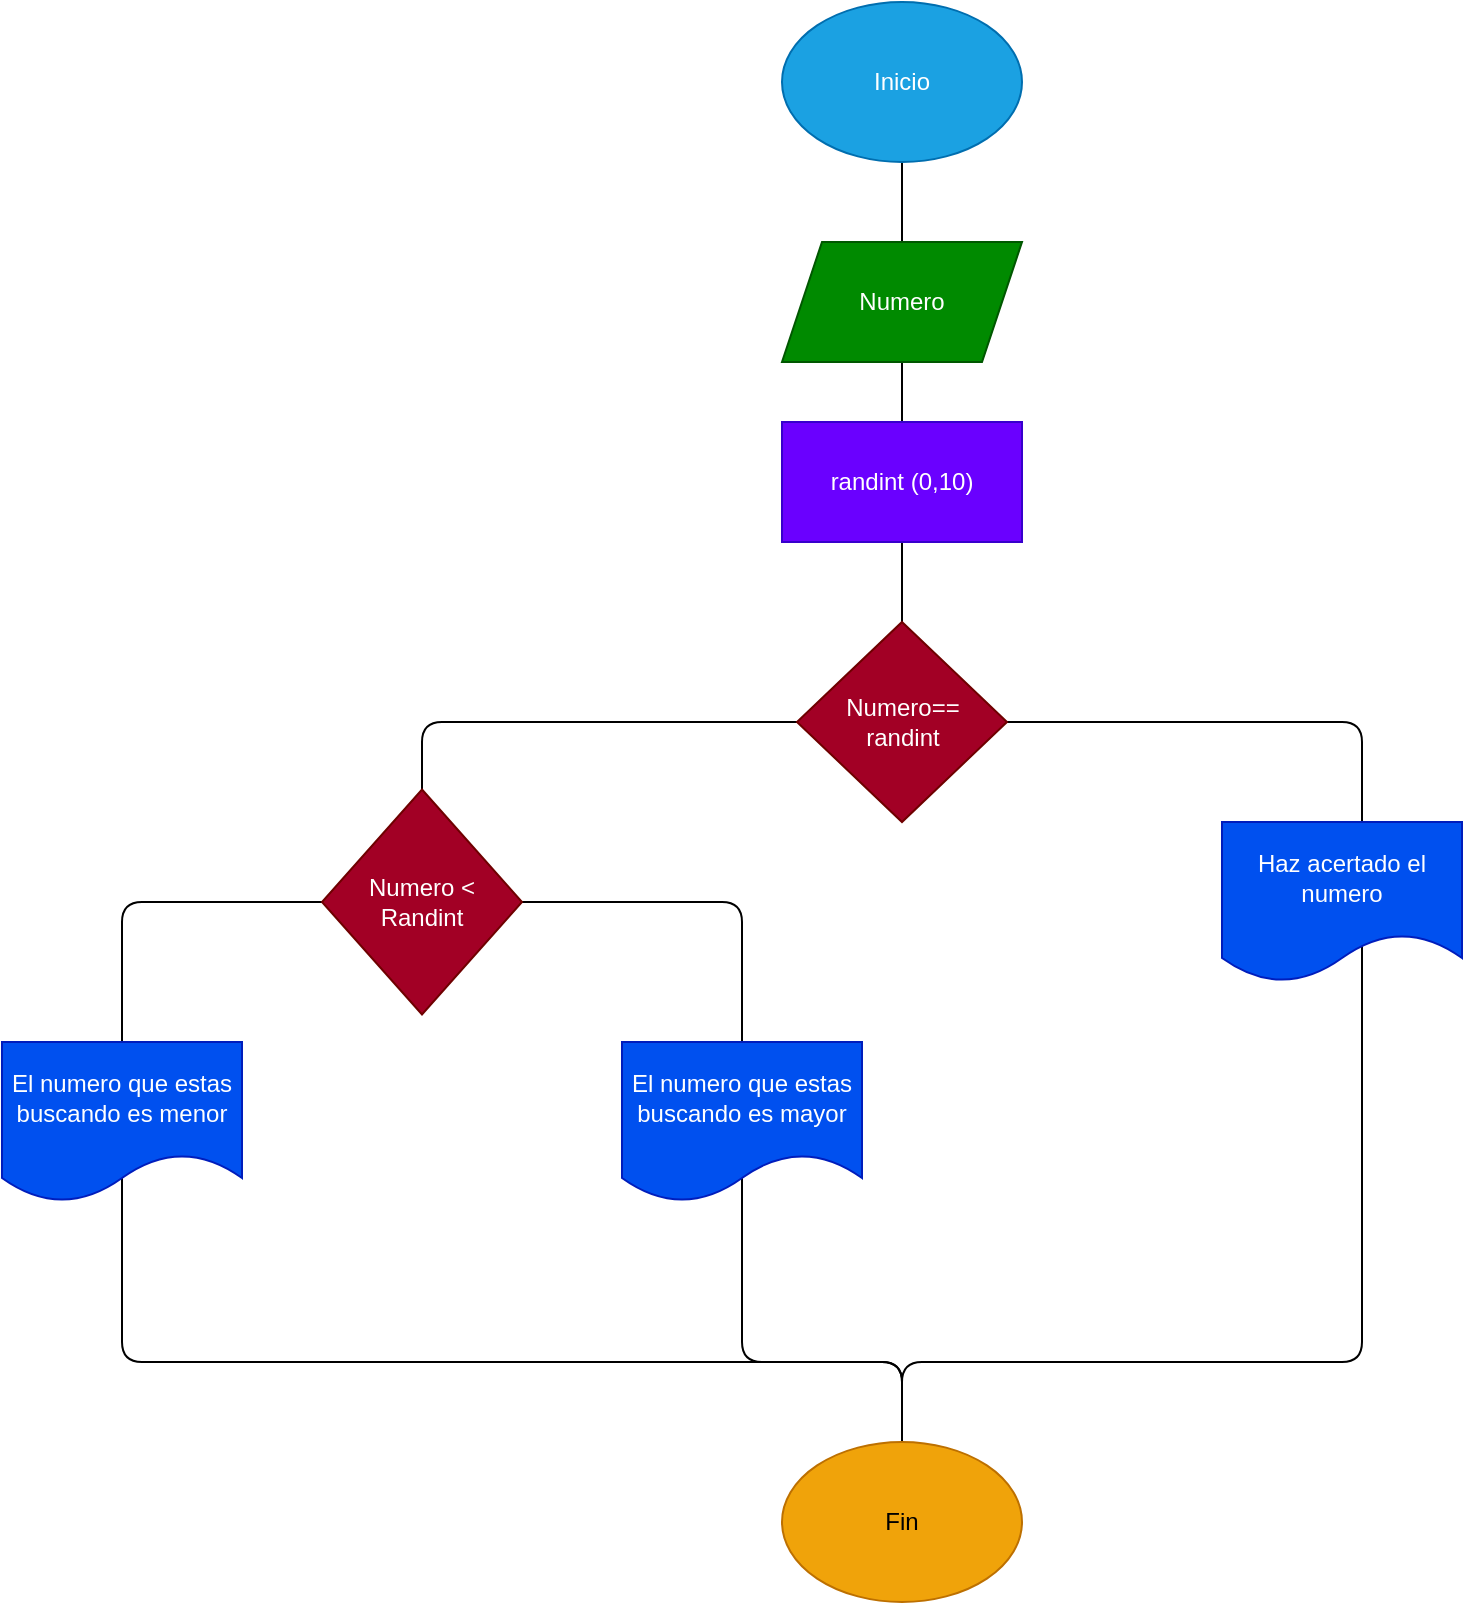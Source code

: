 <mxfile>
    <diagram id="orZAsSfCGGedzvSGVI5O" name="Página-1">
        <mxGraphModel dx="908" dy="546" grid="1" gridSize="10" guides="1" tooltips="1" connect="1" arrows="1" fold="1" page="1" pageScale="1" pageWidth="1654" pageHeight="2336" math="0" shadow="0">
            <root>
                <mxCell id="0"/>
                <mxCell id="1" parent="0"/>
                <mxCell id="10" value="" style="edgeStyle=none;html=1;" edge="1" parent="1" source="2">
                    <mxGeometry relative="1" as="geometry">
                        <mxPoint x="580" y="1030" as="targetPoint"/>
                        <Array as="points">
                            <mxPoint x="580" y="600"/>
                            <mxPoint x="810" y="600"/>
                            <mxPoint x="810" y="920"/>
                            <mxPoint x="580" y="920"/>
                        </Array>
                    </mxGeometry>
                </mxCell>
                <mxCell id="2" value="Inicio" style="ellipse;whiteSpace=wrap;html=1;fillColor=#1ba1e2;fontColor=#ffffff;strokeColor=#006EAF;" vertex="1" parent="1">
                    <mxGeometry x="520" y="240" width="120" height="80" as="geometry"/>
                </mxCell>
                <mxCell id="3" value="Numero" style="shape=parallelogram;perimeter=parallelogramPerimeter;whiteSpace=wrap;html=1;fixedSize=1;fillColor=#008a00;fontColor=#ffffff;strokeColor=#005700;" vertex="1" parent="1">
                    <mxGeometry x="520" y="360" width="120" height="60" as="geometry"/>
                </mxCell>
                <mxCell id="4" value="randint (0,10)" style="rounded=0;whiteSpace=wrap;html=1;fillColor=#6a00ff;fontColor=#ffffff;strokeColor=#3700CC;" vertex="1" parent="1">
                    <mxGeometry x="520" y="450" width="120" height="60" as="geometry"/>
                </mxCell>
                <mxCell id="11" style="edgeStyle=none;html=1;exitX=0;exitY=0.5;exitDx=0;exitDy=0;" edge="1" parent="1" source="5">
                    <mxGeometry relative="1" as="geometry">
                        <mxPoint x="580" y="1030" as="targetPoint"/>
                        <Array as="points">
                            <mxPoint x="340" y="600"/>
                            <mxPoint x="340" y="690"/>
                            <mxPoint x="500" y="690"/>
                            <mxPoint x="500" y="920"/>
                            <mxPoint x="580" y="920"/>
                        </Array>
                    </mxGeometry>
                </mxCell>
                <mxCell id="5" value="Numero==&lt;br&gt;randint" style="rhombus;whiteSpace=wrap;html=1;fillColor=#a20025;fontColor=#ffffff;strokeColor=#6F0000;" vertex="1" parent="1">
                    <mxGeometry x="527.5" y="550" width="105" height="100" as="geometry"/>
                </mxCell>
                <mxCell id="6" value="Haz acertado el numero" style="shape=document;whiteSpace=wrap;html=1;boundedLbl=1;fillColor=#0050ef;fontColor=#ffffff;strokeColor=#001DBC;" vertex="1" parent="1">
                    <mxGeometry x="740" y="650" width="120" height="80" as="geometry"/>
                </mxCell>
                <mxCell id="14" style="edgeStyle=none;html=1;exitX=0;exitY=0.5;exitDx=0;exitDy=0;" edge="1" parent="1" source="7">
                    <mxGeometry relative="1" as="geometry">
                        <mxPoint x="580" y="1030" as="targetPoint"/>
                        <Array as="points">
                            <mxPoint x="190" y="690"/>
                            <mxPoint x="190" y="920"/>
                            <mxPoint x="580" y="920"/>
                        </Array>
                    </mxGeometry>
                </mxCell>
                <mxCell id="7" value="Numero &amp;lt; &lt;br&gt;Randint" style="rhombus;whiteSpace=wrap;html=1;fillColor=#a20025;fontColor=#ffffff;strokeColor=#6F0000;" vertex="1" parent="1">
                    <mxGeometry x="290" y="633.75" width="100" height="112.5" as="geometry"/>
                </mxCell>
                <mxCell id="8" value="El numero que estas buscando es mayor" style="shape=document;whiteSpace=wrap;html=1;boundedLbl=1;fillColor=#0050ef;fontColor=#ffffff;strokeColor=#001DBC;" vertex="1" parent="1">
                    <mxGeometry x="440" y="760" width="120" height="80" as="geometry"/>
                </mxCell>
                <mxCell id="9" value="El numero que estas buscando es menor" style="shape=document;whiteSpace=wrap;html=1;boundedLbl=1;fillColor=#0050ef;fontColor=#ffffff;strokeColor=#001DBC;" vertex="1" parent="1">
                    <mxGeometry x="130" y="760" width="120" height="80" as="geometry"/>
                </mxCell>
                <mxCell id="15" value="Fin" style="ellipse;whiteSpace=wrap;html=1;fillColor=#f0a30a;fontColor=#000000;strokeColor=#BD7000;" vertex="1" parent="1">
                    <mxGeometry x="520" y="960" width="120" height="80" as="geometry"/>
                </mxCell>
            </root>
        </mxGraphModel>
    </diagram>
</mxfile>
